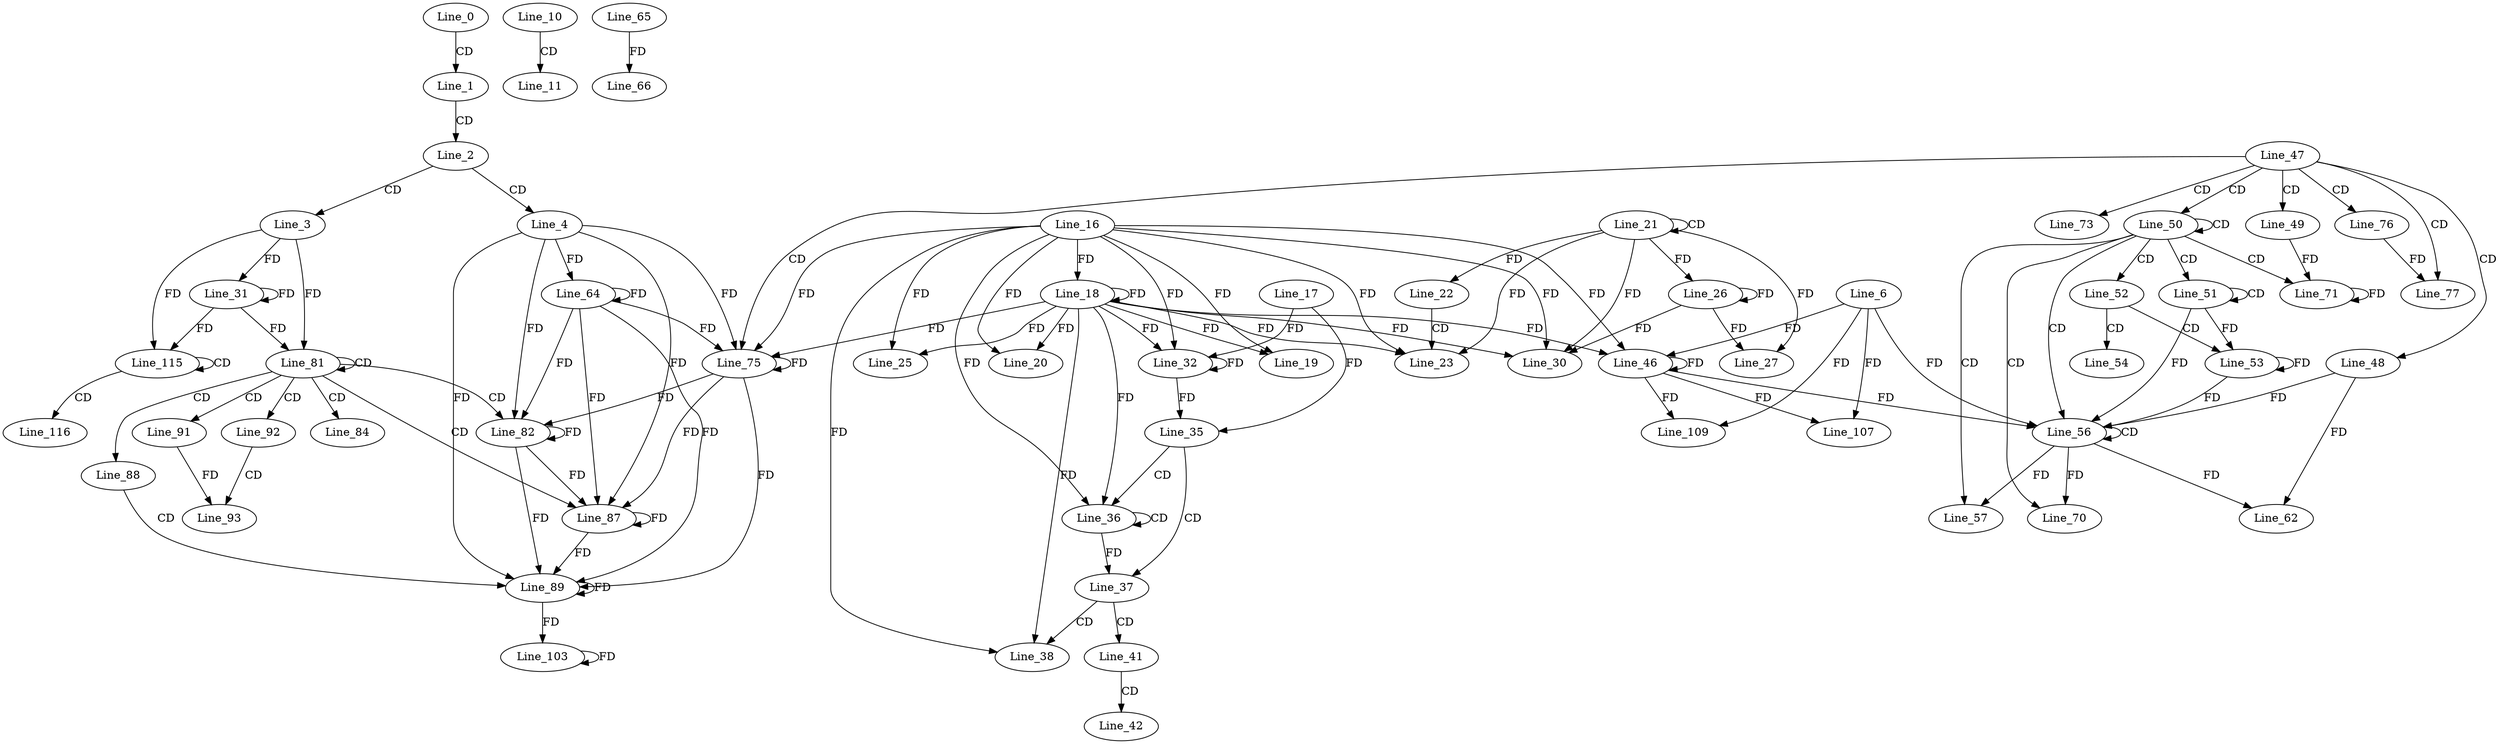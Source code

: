 digraph G {
  Line_0;
  Line_1;
  Line_2;
  Line_3;
  Line_4;
  Line_10;
  Line_11;
  Line_16;
  Line_18;
  Line_19;
  Line_20;
  Line_21;
  Line_21;
  Line_22;
  Line_23;
  Line_25;
  Line_26;
  Line_26;
  Line_27;
  Line_30;
  Line_31;
  Line_17;
  Line_32;
  Line_32;
  Line_35;
  Line_36;
  Line_36;
  Line_36;
  Line_37;
  Line_38;
  Line_41;
  Line_42;
  Line_6;
  Line_46;
  Line_46;
  Line_47;
  Line_48;
  Line_49;
  Line_50;
  Line_51;
  Line_51;
  Line_52;
  Line_53;
  Line_54;
  Line_56;
  Line_56;
  Line_56;
  Line_57;
  Line_62;
  Line_64;
  Line_65;
  Line_66;
  Line_70;
  Line_71;
  Line_71;
  Line_73;
  Line_75;
  Line_75;
  Line_76;
  Line_77;
  Line_81;
  Line_81;
  Line_82;
  Line_84;
  Line_87;
  Line_88;
  Line_89;
  Line_91;
  Line_92;
  Line_93;
  Line_103;
  Line_107;
  Line_109;
  Line_115;
  Line_115;
  Line_116;
  Line_0 -> Line_1 [ label="CD" ];
  Line_1 -> Line_2 [ label="CD" ];
  Line_2 -> Line_3 [ label="CD" ];
  Line_2 -> Line_4 [ label="CD" ];
  Line_10 -> Line_11 [ label="CD" ];
  Line_16 -> Line_18 [ label="FD" ];
  Line_18 -> Line_18 [ label="FD" ];
  Line_16 -> Line_19 [ label="FD" ];
  Line_18 -> Line_19 [ label="FD" ];
  Line_16 -> Line_20 [ label="FD" ];
  Line_18 -> Line_20 [ label="FD" ];
  Line_21 -> Line_21 [ label="CD" ];
  Line_21 -> Line_22 [ label="FD" ];
  Line_22 -> Line_23 [ label="CD" ];
  Line_16 -> Line_23 [ label="FD" ];
  Line_18 -> Line_23 [ label="FD" ];
  Line_21 -> Line_23 [ label="FD" ];
  Line_16 -> Line_25 [ label="FD" ];
  Line_18 -> Line_25 [ label="FD" ];
  Line_21 -> Line_26 [ label="FD" ];
  Line_26 -> Line_26 [ label="FD" ];
  Line_21 -> Line_27 [ label="FD" ];
  Line_26 -> Line_27 [ label="FD" ];
  Line_16 -> Line_30 [ label="FD" ];
  Line_18 -> Line_30 [ label="FD" ];
  Line_21 -> Line_30 [ label="FD" ];
  Line_26 -> Line_30 [ label="FD" ];
  Line_3 -> Line_31 [ label="FD" ];
  Line_31 -> Line_31 [ label="FD" ];
  Line_17 -> Line_32 [ label="FD" ];
  Line_32 -> Line_32 [ label="FD" ];
  Line_16 -> Line_32 [ label="FD" ];
  Line_18 -> Line_32 [ label="FD" ];
  Line_17 -> Line_35 [ label="FD" ];
  Line_32 -> Line_35 [ label="FD" ];
  Line_35 -> Line_36 [ label="CD" ];
  Line_36 -> Line_36 [ label="CD" ];
  Line_16 -> Line_36 [ label="FD" ];
  Line_18 -> Line_36 [ label="FD" ];
  Line_35 -> Line_37 [ label="CD" ];
  Line_36 -> Line_37 [ label="FD" ];
  Line_37 -> Line_38 [ label="CD" ];
  Line_16 -> Line_38 [ label="FD" ];
  Line_18 -> Line_38 [ label="FD" ];
  Line_37 -> Line_41 [ label="CD" ];
  Line_41 -> Line_42 [ label="CD" ];
  Line_6 -> Line_46 [ label="FD" ];
  Line_46 -> Line_46 [ label="FD" ];
  Line_16 -> Line_46 [ label="FD" ];
  Line_18 -> Line_46 [ label="FD" ];
  Line_47 -> Line_48 [ label="CD" ];
  Line_47 -> Line_49 [ label="CD" ];
  Line_47 -> Line_50 [ label="CD" ];
  Line_50 -> Line_50 [ label="CD" ];
  Line_50 -> Line_51 [ label="CD" ];
  Line_51 -> Line_51 [ label="CD" ];
  Line_50 -> Line_52 [ label="CD" ];
  Line_52 -> Line_53 [ label="CD" ];
  Line_51 -> Line_53 [ label="FD" ];
  Line_53 -> Line_53 [ label="FD" ];
  Line_52 -> Line_54 [ label="CD" ];
  Line_50 -> Line_56 [ label="CD" ];
  Line_56 -> Line_56 [ label="CD" ];
  Line_6 -> Line_56 [ label="FD" ];
  Line_46 -> Line_56 [ label="FD" ];
  Line_48 -> Line_56 [ label="FD" ];
  Line_51 -> Line_56 [ label="FD" ];
  Line_53 -> Line_56 [ label="FD" ];
  Line_50 -> Line_57 [ label="CD" ];
  Line_56 -> Line_57 [ label="FD" ];
  Line_48 -> Line_62 [ label="FD" ];
  Line_56 -> Line_62 [ label="FD" ];
  Line_64 -> Line_64 [ label="FD" ];
  Line_4 -> Line_64 [ label="FD" ];
  Line_65 -> Line_66 [ label="FD" ];
  Line_50 -> Line_70 [ label="CD" ];
  Line_56 -> Line_70 [ label="FD" ];
  Line_50 -> Line_71 [ label="CD" ];
  Line_71 -> Line_71 [ label="FD" ];
  Line_49 -> Line_71 [ label="FD" ];
  Line_47 -> Line_73 [ label="CD" ];
  Line_47 -> Line_75 [ label="CD" ];
  Line_64 -> Line_75 [ label="FD" ];
  Line_4 -> Line_75 [ label="FD" ];
  Line_75 -> Line_75 [ label="FD" ];
  Line_16 -> Line_75 [ label="FD" ];
  Line_18 -> Line_75 [ label="FD" ];
  Line_47 -> Line_76 [ label="CD" ];
  Line_47 -> Line_77 [ label="CD" ];
  Line_76 -> Line_77 [ label="FD" ];
  Line_81 -> Line_81 [ label="CD" ];
  Line_3 -> Line_81 [ label="FD" ];
  Line_31 -> Line_81 [ label="FD" ];
  Line_81 -> Line_82 [ label="CD" ];
  Line_64 -> Line_82 [ label="FD" ];
  Line_4 -> Line_82 [ label="FD" ];
  Line_75 -> Line_82 [ label="FD" ];
  Line_82 -> Line_82 [ label="FD" ];
  Line_81 -> Line_84 [ label="CD" ];
  Line_81 -> Line_87 [ label="CD" ];
  Line_64 -> Line_87 [ label="FD" ];
  Line_4 -> Line_87 [ label="FD" ];
  Line_75 -> Line_87 [ label="FD" ];
  Line_82 -> Line_87 [ label="FD" ];
  Line_87 -> Line_87 [ label="FD" ];
  Line_81 -> Line_88 [ label="CD" ];
  Line_88 -> Line_89 [ label="CD" ];
  Line_64 -> Line_89 [ label="FD" ];
  Line_4 -> Line_89 [ label="FD" ];
  Line_75 -> Line_89 [ label="FD" ];
  Line_82 -> Line_89 [ label="FD" ];
  Line_87 -> Line_89 [ label="FD" ];
  Line_89 -> Line_89 [ label="FD" ];
  Line_81 -> Line_91 [ label="CD" ];
  Line_81 -> Line_92 [ label="CD" ];
  Line_92 -> Line_93 [ label="CD" ];
  Line_91 -> Line_93 [ label="FD" ];
  Line_89 -> Line_103 [ label="FD" ];
  Line_103 -> Line_103 [ label="FD" ];
  Line_6 -> Line_107 [ label="FD" ];
  Line_46 -> Line_107 [ label="FD" ];
  Line_6 -> Line_109 [ label="FD" ];
  Line_46 -> Line_109 [ label="FD" ];
  Line_115 -> Line_115 [ label="CD" ];
  Line_3 -> Line_115 [ label="FD" ];
  Line_31 -> Line_115 [ label="FD" ];
  Line_115 -> Line_116 [ label="CD" ];
}
